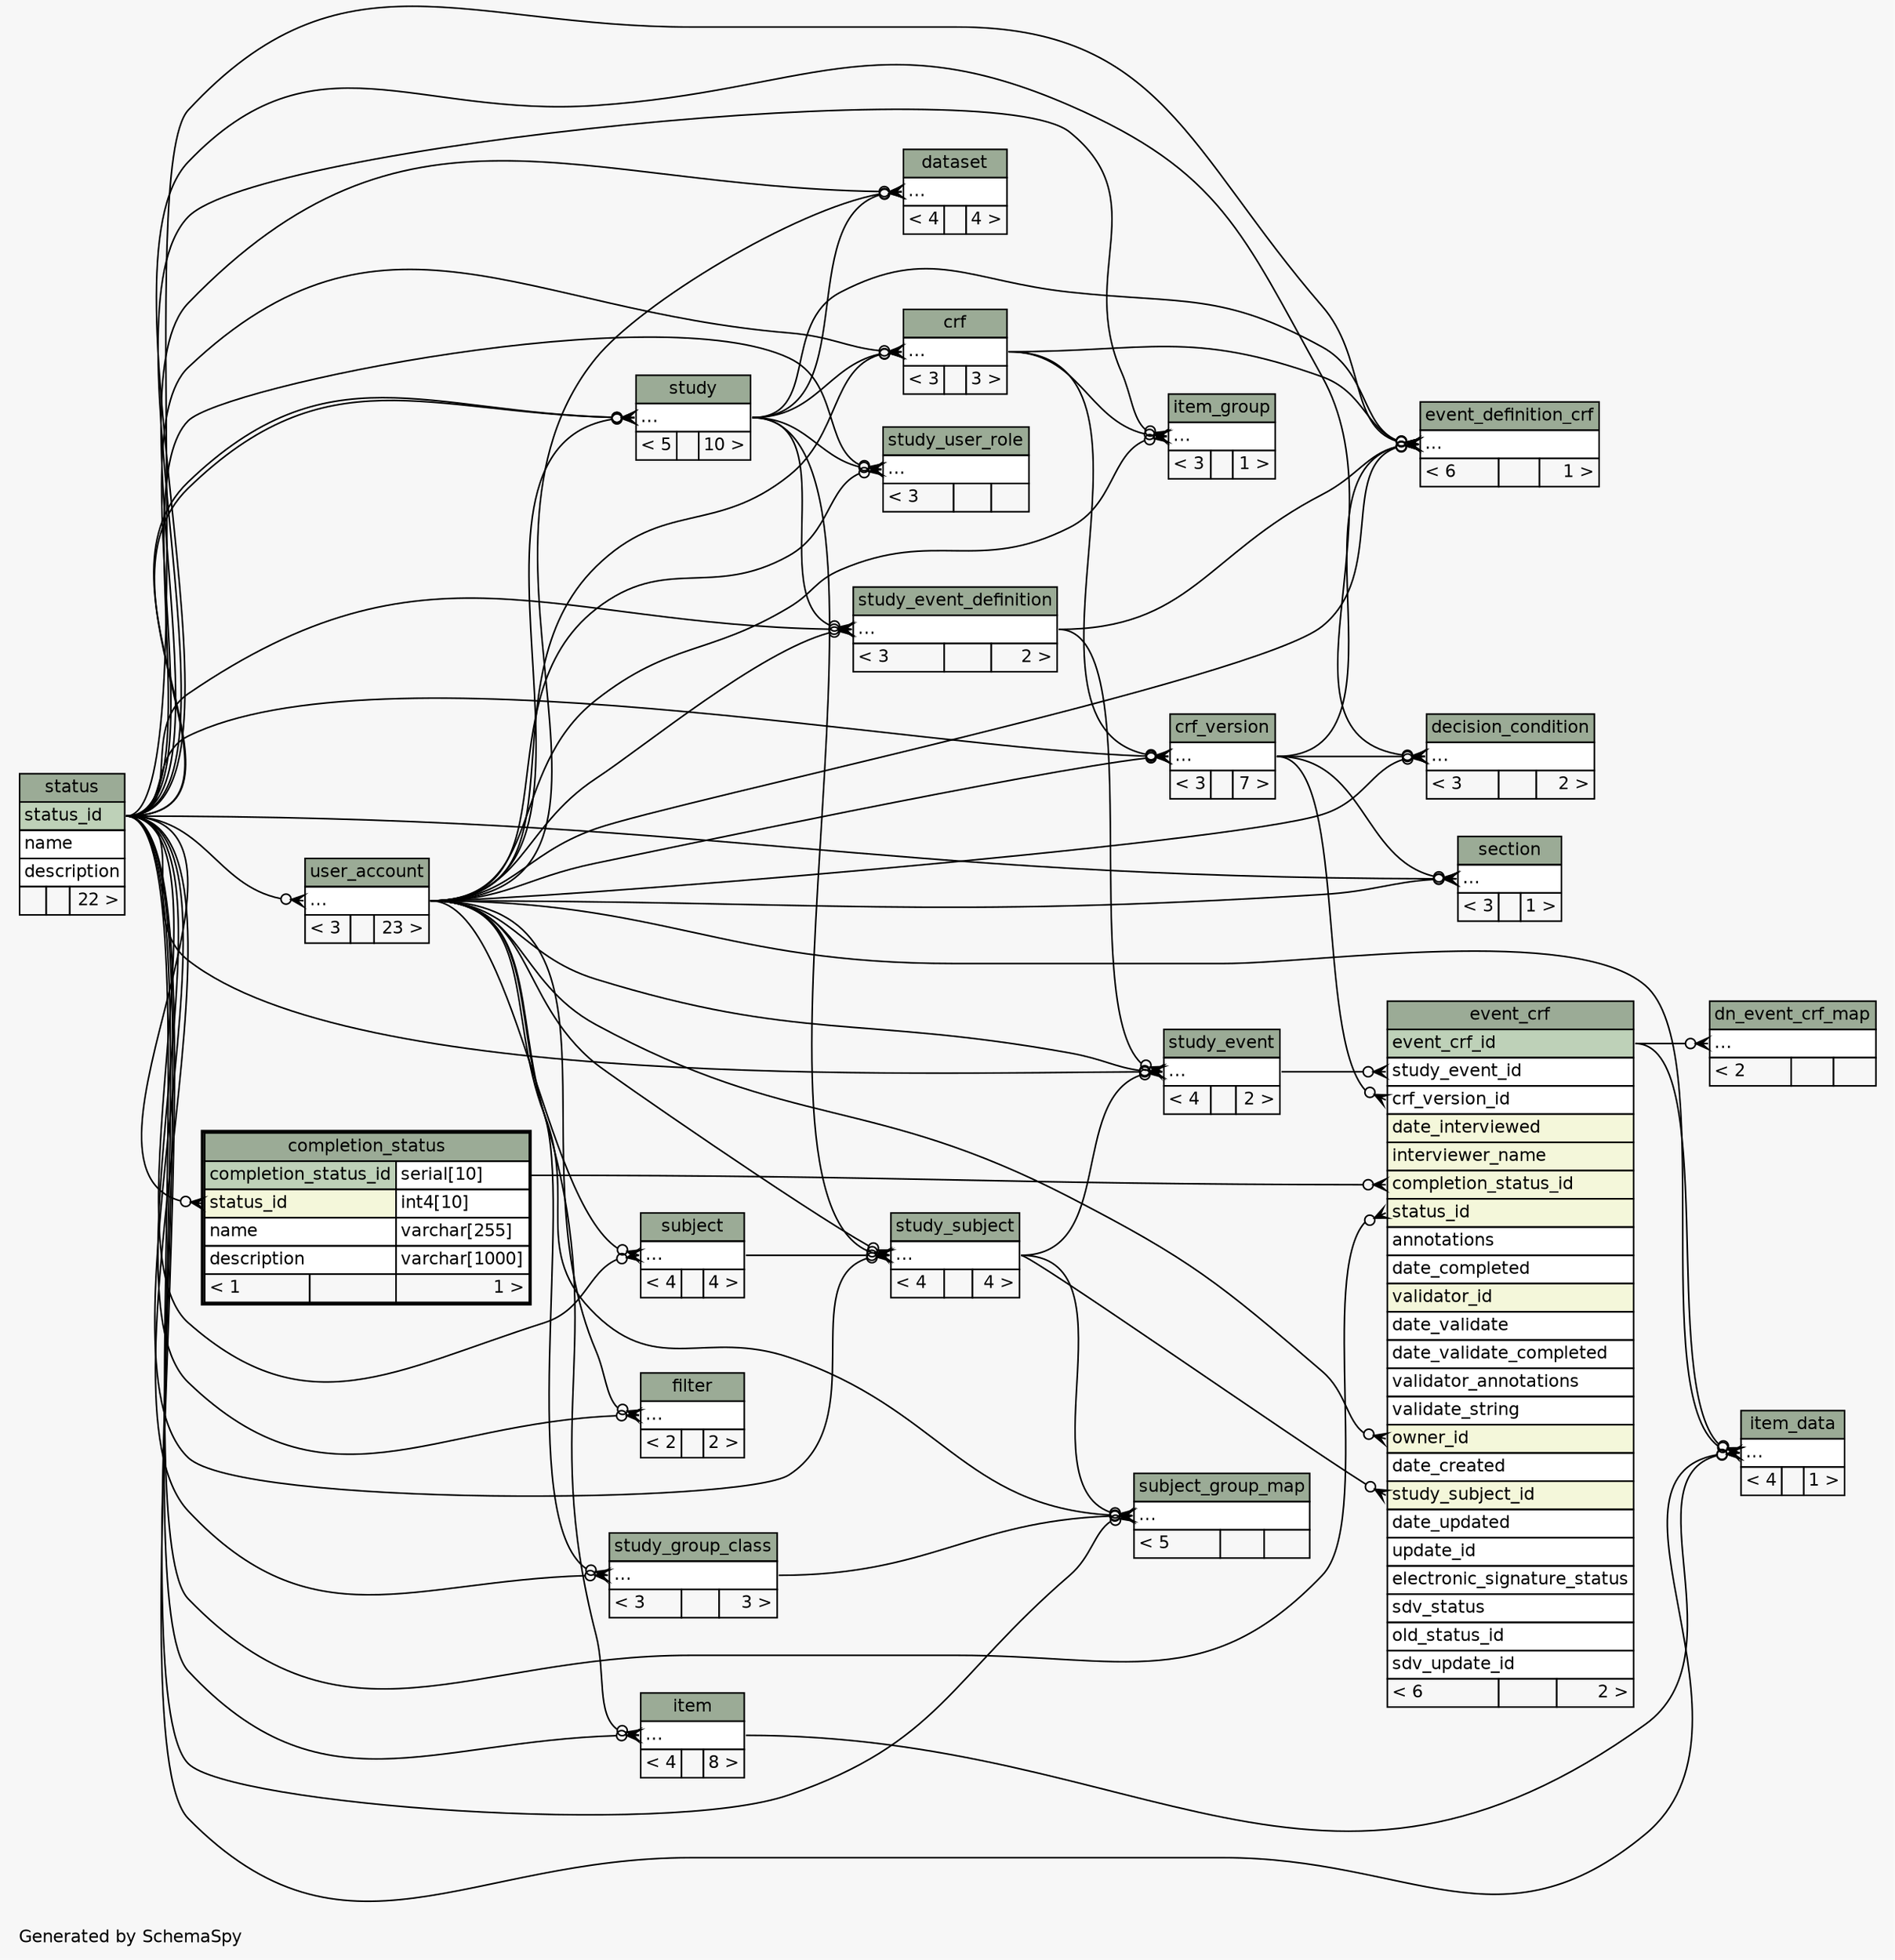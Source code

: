 // dot 2.28.0 on Windows Vista 6.0
// SchemaSpy rev 590
digraph "twoDegreesRelationshipsDiagram" {
  graph [
    rankdir="RL"
    bgcolor="#f7f7f7"
    label="\nGenerated by SchemaSpy"
    labeljust="l"
    nodesep="0.18"
    ranksep="0.46"
    fontname="Helvetica"
    fontsize="11"
  ];
  node [
    fontname="Helvetica"
    fontsize="11"
    shape="plaintext"
  ];
  edge [
    arrowsize="0.8"
  ];
  "completion_status":"status_id":w -> "status":"status_id":e [arrowhead=none dir=back arrowtail=crowodot];
  "crf":"elipses":w -> "user_account":"elipses":e [arrowhead=none dir=back arrowtail=crowodot];
  "crf":"elipses":w -> "study":"elipses":e [arrowhead=none dir=back arrowtail=crowodot];
  "crf":"elipses":w -> "status":"status_id":e [arrowhead=none dir=back arrowtail=crowodot];
  "crf_version":"elipses":w -> "crf":"elipses":e [arrowhead=none dir=back arrowtail=crowodot];
  "crf_version":"elipses":w -> "user_account":"elipses":e [arrowhead=none dir=back arrowtail=crowodot];
  "crf_version":"elipses":w -> "status":"status_id":e [arrowhead=none dir=back arrowtail=crowodot];
  "dataset":"elipses":w -> "user_account":"elipses":e [arrowhead=none dir=back arrowtail=crowodot];
  "dataset":"elipses":w -> "status":"status_id":e [arrowhead=none dir=back arrowtail=crowodot];
  "dataset":"elipses":w -> "study":"elipses":e [arrowhead=none dir=back arrowtail=crowodot];
  "decision_condition":"elipses":w -> "crf_version":"elipses":e [arrowhead=none dir=back arrowtail=crowodot];
  "decision_condition":"elipses":w -> "user_account":"elipses":e [arrowhead=none dir=back arrowtail=crowodot];
  "decision_condition":"elipses":w -> "status":"status_id":e [arrowhead=none dir=back arrowtail=crowodot];
  "dn_event_crf_map":"elipses":w -> "event_crf":"event_crf_id":e [arrowhead=none dir=back arrowtail=crowodot];
  "event_crf":"completion_status_id":w -> "completion_status":"completion_status_id.type":e [arrowhead=none dir=back arrowtail=crowodot];
  "event_crf":"crf_version_id":w -> "crf_version":"elipses":e [arrowhead=none dir=back arrowtail=crowodot];
  "event_crf":"owner_id":w -> "user_account":"elipses":e [arrowhead=none dir=back arrowtail=crowodot];
  "event_crf":"status_id":w -> "status":"status_id":e [arrowhead=none dir=back arrowtail=crowodot];
  "event_crf":"study_event_id":w -> "study_event":"elipses":e [arrowhead=none dir=back arrowtail=crowodot];
  "event_crf":"study_subject_id":w -> "study_subject":"elipses":e [arrowhead=none dir=back arrowtail=crowodot];
  "event_definition_crf":"elipses":w -> "crf":"elipses":e [arrowhead=none dir=back arrowtail=crowodot];
  "event_definition_crf":"elipses":w -> "crf_version":"elipses":e [arrowhead=none dir=back arrowtail=crowodot];
  "event_definition_crf":"elipses":w -> "user_account":"elipses":e [arrowhead=none dir=back arrowtail=crowodot];
  "event_definition_crf":"elipses":w -> "status":"status_id":e [arrowhead=none dir=back arrowtail=crowodot];
  "event_definition_crf":"elipses":w -> "study_event_definition":"elipses":e [arrowhead=none dir=back arrowtail=crowodot];
  "event_definition_crf":"elipses":w -> "study":"elipses":e [arrowhead=none dir=back arrowtail=crowodot];
  "filter":"elipses":w -> "user_account":"elipses":e [arrowhead=none dir=back arrowtail=crowodot];
  "filter":"elipses":w -> "status":"status_id":e [arrowhead=none dir=back arrowtail=crowodot];
  "item":"elipses":w -> "user_account":"elipses":e [arrowhead=none dir=back arrowtail=crowodot];
  "item":"elipses":w -> "status":"status_id":e [arrowhead=none dir=back arrowtail=crowodot];
  "item_data":"elipses":w -> "event_crf":"event_crf_id":e [arrowhead=none dir=back arrowtail=crowodot];
  "item_data":"elipses":w -> "item":"elipses":e [arrowhead=none dir=back arrowtail=crowodot];
  "item_data":"elipses":w -> "user_account":"elipses":e [arrowhead=none dir=back arrowtail=crowodot];
  "item_data":"elipses":w -> "status":"status_id":e [arrowhead=none dir=back arrowtail=crowodot];
  "item_group":"elipses":w -> "crf":"elipses":e [arrowhead=none dir=back arrowtail=crowodot];
  "item_group":"elipses":w -> "user_account":"elipses":e [arrowhead=none dir=back arrowtail=crowodot];
  "item_group":"elipses":w -> "status":"status_id":e [arrowhead=none dir=back arrowtail=crowodot];
  "section":"elipses":w -> "crf_version":"elipses":e [arrowhead=none dir=back arrowtail=crowodot];
  "section":"elipses":w -> "user_account":"elipses":e [arrowhead=none dir=back arrowtail=crowodot];
  "section":"elipses":w -> "status":"status_id":e [arrowhead=none dir=back arrowtail=crowodot];
  "study":"elipses":w -> "status":"status_id":e [arrowhead=none dir=back arrowtail=crowodot];
  "study":"elipses":w -> "user_account":"elipses":e [arrowhead=none dir=back arrowtail=crowodot];
  "study":"elipses":w -> "status":"status_id":e [arrowhead=none dir=back arrowtail=crowodot];
  "study_event":"elipses":w -> "user_account":"elipses":e [arrowhead=none dir=back arrowtail=crowodot];
  "study_event":"elipses":w -> "status":"status_id":e [arrowhead=none dir=back arrowtail=crowodot];
  "study_event":"elipses":w -> "study_event_definition":"elipses":e [arrowhead=none dir=back arrowtail=crowodot];
  "study_event":"elipses":w -> "study_subject":"elipses":e [arrowhead=none dir=back arrowtail=crowodot];
  "study_event_definition":"elipses":w -> "user_account":"elipses":e [arrowhead=none dir=back arrowtail=crowodot];
  "study_event_definition":"elipses":w -> "status":"status_id":e [arrowhead=none dir=back arrowtail=crowodot];
  "study_event_definition":"elipses":w -> "study":"elipses":e [arrowhead=none dir=back arrowtail=crowodot];
  "study_group_class":"elipses":w -> "user_account":"elipses":e [arrowhead=none dir=back arrowtail=crowodot];
  "study_group_class":"elipses":w -> "status":"status_id":e [arrowhead=none dir=back arrowtail=crowodot];
  "study_subject":"elipses":w -> "user_account":"elipses":e [arrowhead=none dir=back arrowtail=crowodot];
  "study_subject":"elipses":w -> "status":"status_id":e [arrowhead=none dir=back arrowtail=crowodot];
  "study_subject":"elipses":w -> "study":"elipses":e [arrowhead=none dir=back arrowtail=crowodot];
  "study_subject":"elipses":w -> "subject":"elipses":e [arrowhead=none dir=back arrowtail=crowodot];
  "study_user_role":"elipses":w -> "user_account":"elipses":e [arrowhead=none dir=back arrowtail=crowodot];
  "study_user_role":"elipses":w -> "status":"status_id":e [arrowhead=none dir=back arrowtail=crowodot];
  "study_user_role":"elipses":w -> "study":"elipses":e [arrowhead=none dir=back arrowtail=crowodot];
  "subject":"elipses":w -> "user_account":"elipses":e [arrowhead=none dir=back arrowtail=crowodot];
  "subject":"elipses":w -> "status":"status_id":e [arrowhead=none dir=back arrowtail=crowodot];
  "subject_group_map":"elipses":w -> "user_account":"elipses":e [arrowhead=none dir=back arrowtail=crowodot];
  "subject_group_map":"elipses":w -> "status":"status_id":e [arrowhead=none dir=back arrowtail=crowodot];
  "subject_group_map":"elipses":w -> "study_group_class":"elipses":e [arrowhead=none dir=back arrowtail=crowodot];
  "subject_group_map":"elipses":w -> "study_subject":"elipses":e [arrowhead=none dir=back arrowtail=crowodot];
  "user_account":"elipses":w -> "status":"status_id":e [arrowhead=none dir=back arrowtail=crowodot];
  "completion_status" [
    label=<
    <TABLE BORDER="2" CELLBORDER="1" CELLSPACING="0" BGCOLOR="#ffffff">
      <TR><TD COLSPAN="3" BGCOLOR="#9bab96" ALIGN="CENTER">completion_status</TD></TR>
      <TR><TD PORT="completion_status_id" COLSPAN="2" BGCOLOR="#bed1b8" ALIGN="LEFT">completion_status_id</TD><TD PORT="completion_status_id.type" ALIGN="LEFT">serial[10]</TD></TR>
      <TR><TD PORT="status_id" COLSPAN="2" BGCOLOR="#f4f7da" ALIGN="LEFT">status_id</TD><TD PORT="status_id.type" ALIGN="LEFT">int4[10]</TD></TR>
      <TR><TD PORT="name" COLSPAN="2" ALIGN="LEFT">name</TD><TD PORT="name.type" ALIGN="LEFT">varchar[255]</TD></TR>
      <TR><TD PORT="description" COLSPAN="2" ALIGN="LEFT">description</TD><TD PORT="description.type" ALIGN="LEFT">varchar[1000]</TD></TR>
      <TR><TD ALIGN="LEFT" BGCOLOR="#f7f7f7">&lt; 1</TD><TD ALIGN="RIGHT" BGCOLOR="#f7f7f7">  </TD><TD ALIGN="RIGHT" BGCOLOR="#f7f7f7">1 &gt;</TD></TR>
    </TABLE>>
    URL="completion_status.html"
    tooltip="completion_status"
  ];
  "crf" [
    label=<
    <TABLE BORDER="0" CELLBORDER="1" CELLSPACING="0" BGCOLOR="#ffffff">
      <TR><TD COLSPAN="3" BGCOLOR="#9bab96" ALIGN="CENTER">crf</TD></TR>
      <TR><TD PORT="elipses" COLSPAN="3" ALIGN="LEFT">...</TD></TR>
      <TR><TD ALIGN="LEFT" BGCOLOR="#f7f7f7">&lt; 3</TD><TD ALIGN="RIGHT" BGCOLOR="#f7f7f7">  </TD><TD ALIGN="RIGHT" BGCOLOR="#f7f7f7">3 &gt;</TD></TR>
    </TABLE>>
    URL="crf.html"
    tooltip="crf"
  ];
  "crf_version" [
    label=<
    <TABLE BORDER="0" CELLBORDER="1" CELLSPACING="0" BGCOLOR="#ffffff">
      <TR><TD COLSPAN="3" BGCOLOR="#9bab96" ALIGN="CENTER">crf_version</TD></TR>
      <TR><TD PORT="elipses" COLSPAN="3" ALIGN="LEFT">...</TD></TR>
      <TR><TD ALIGN="LEFT" BGCOLOR="#f7f7f7">&lt; 3</TD><TD ALIGN="RIGHT" BGCOLOR="#f7f7f7">  </TD><TD ALIGN="RIGHT" BGCOLOR="#f7f7f7">7 &gt;</TD></TR>
    </TABLE>>
    URL="crf_version.html"
    tooltip="crf_version"
  ];
  "dataset" [
    label=<
    <TABLE BORDER="0" CELLBORDER="1" CELLSPACING="0" BGCOLOR="#ffffff">
      <TR><TD COLSPAN="3" BGCOLOR="#9bab96" ALIGN="CENTER">dataset</TD></TR>
      <TR><TD PORT="elipses" COLSPAN="3" ALIGN="LEFT">...</TD></TR>
      <TR><TD ALIGN="LEFT" BGCOLOR="#f7f7f7">&lt; 4</TD><TD ALIGN="RIGHT" BGCOLOR="#f7f7f7">  </TD><TD ALIGN="RIGHT" BGCOLOR="#f7f7f7">4 &gt;</TD></TR>
    </TABLE>>
    URL="dataset.html"
    tooltip="dataset"
  ];
  "decision_condition" [
    label=<
    <TABLE BORDER="0" CELLBORDER="1" CELLSPACING="0" BGCOLOR="#ffffff">
      <TR><TD COLSPAN="3" BGCOLOR="#9bab96" ALIGN="CENTER">decision_condition</TD></TR>
      <TR><TD PORT="elipses" COLSPAN="3" ALIGN="LEFT">...</TD></TR>
      <TR><TD ALIGN="LEFT" BGCOLOR="#f7f7f7">&lt; 3</TD><TD ALIGN="RIGHT" BGCOLOR="#f7f7f7">  </TD><TD ALIGN="RIGHT" BGCOLOR="#f7f7f7">2 &gt;</TD></TR>
    </TABLE>>
    URL="decision_condition.html"
    tooltip="decision_condition"
  ];
  "dn_event_crf_map" [
    label=<
    <TABLE BORDER="0" CELLBORDER="1" CELLSPACING="0" BGCOLOR="#ffffff">
      <TR><TD COLSPAN="3" BGCOLOR="#9bab96" ALIGN="CENTER">dn_event_crf_map</TD></TR>
      <TR><TD PORT="elipses" COLSPAN="3" ALIGN="LEFT">...</TD></TR>
      <TR><TD ALIGN="LEFT" BGCOLOR="#f7f7f7">&lt; 2</TD><TD ALIGN="RIGHT" BGCOLOR="#f7f7f7">  </TD><TD ALIGN="RIGHT" BGCOLOR="#f7f7f7">  </TD></TR>
    </TABLE>>
    URL="dn_event_crf_map.html"
    tooltip="dn_event_crf_map"
  ];
  "event_crf" [
    label=<
    <TABLE BORDER="0" CELLBORDER="1" CELLSPACING="0" BGCOLOR="#ffffff">
      <TR><TD COLSPAN="3" BGCOLOR="#9bab96" ALIGN="CENTER">event_crf</TD></TR>
      <TR><TD PORT="event_crf_id" COLSPAN="3" BGCOLOR="#bed1b8" ALIGN="LEFT">event_crf_id</TD></TR>
      <TR><TD PORT="study_event_id" COLSPAN="3" ALIGN="LEFT">study_event_id</TD></TR>
      <TR><TD PORT="crf_version_id" COLSPAN="3" ALIGN="LEFT">crf_version_id</TD></TR>
      <TR><TD PORT="date_interviewed" COLSPAN="3" BGCOLOR="#f4f7da" ALIGN="LEFT">date_interviewed</TD></TR>
      <TR><TD PORT="interviewer_name" COLSPAN="3" BGCOLOR="#f4f7da" ALIGN="LEFT">interviewer_name</TD></TR>
      <TR><TD PORT="completion_status_id" COLSPAN="3" BGCOLOR="#f4f7da" ALIGN="LEFT">completion_status_id</TD></TR>
      <TR><TD PORT="status_id" COLSPAN="3" BGCOLOR="#f4f7da" ALIGN="LEFT">status_id</TD></TR>
      <TR><TD PORT="annotations" COLSPAN="3" ALIGN="LEFT">annotations</TD></TR>
      <TR><TD PORT="date_completed" COLSPAN="3" ALIGN="LEFT">date_completed</TD></TR>
      <TR><TD PORT="validator_id" COLSPAN="3" BGCOLOR="#f4f7da" ALIGN="LEFT">validator_id</TD></TR>
      <TR><TD PORT="date_validate" COLSPAN="3" ALIGN="LEFT">date_validate</TD></TR>
      <TR><TD PORT="date_validate_completed" COLSPAN="3" ALIGN="LEFT">date_validate_completed</TD></TR>
      <TR><TD PORT="validator_annotations" COLSPAN="3" ALIGN="LEFT">validator_annotations</TD></TR>
      <TR><TD PORT="validate_string" COLSPAN="3" ALIGN="LEFT">validate_string</TD></TR>
      <TR><TD PORT="owner_id" COLSPAN="3" BGCOLOR="#f4f7da" ALIGN="LEFT">owner_id</TD></TR>
      <TR><TD PORT="date_created" COLSPAN="3" ALIGN="LEFT">date_created</TD></TR>
      <TR><TD PORT="study_subject_id" COLSPAN="3" BGCOLOR="#f4f7da" ALIGN="LEFT">study_subject_id</TD></TR>
      <TR><TD PORT="date_updated" COLSPAN="3" ALIGN="LEFT">date_updated</TD></TR>
      <TR><TD PORT="update_id" COLSPAN="3" ALIGN="LEFT">update_id</TD></TR>
      <TR><TD PORT="electronic_signature_status" COLSPAN="3" ALIGN="LEFT">electronic_signature_status</TD></TR>
      <TR><TD PORT="sdv_status" COLSPAN="3" ALIGN="LEFT">sdv_status</TD></TR>
      <TR><TD PORT="old_status_id" COLSPAN="3" ALIGN="LEFT">old_status_id</TD></TR>
      <TR><TD PORT="sdv_update_id" COLSPAN="3" ALIGN="LEFT">sdv_update_id</TD></TR>
      <TR><TD ALIGN="LEFT" BGCOLOR="#f7f7f7">&lt; 6</TD><TD ALIGN="RIGHT" BGCOLOR="#f7f7f7">  </TD><TD ALIGN="RIGHT" BGCOLOR="#f7f7f7">2 &gt;</TD></TR>
    </TABLE>>
    URL="event_crf.html"
    tooltip="event_crf"
  ];
  "event_definition_crf" [
    label=<
    <TABLE BORDER="0" CELLBORDER="1" CELLSPACING="0" BGCOLOR="#ffffff">
      <TR><TD COLSPAN="3" BGCOLOR="#9bab96" ALIGN="CENTER">event_definition_crf</TD></TR>
      <TR><TD PORT="elipses" COLSPAN="3" ALIGN="LEFT">...</TD></TR>
      <TR><TD ALIGN="LEFT" BGCOLOR="#f7f7f7">&lt; 6</TD><TD ALIGN="RIGHT" BGCOLOR="#f7f7f7">  </TD><TD ALIGN="RIGHT" BGCOLOR="#f7f7f7">1 &gt;</TD></TR>
    </TABLE>>
    URL="event_definition_crf.html"
    tooltip="event_definition_crf"
  ];
  "filter" [
    label=<
    <TABLE BORDER="0" CELLBORDER="1" CELLSPACING="0" BGCOLOR="#ffffff">
      <TR><TD COLSPAN="3" BGCOLOR="#9bab96" ALIGN="CENTER">filter</TD></TR>
      <TR><TD PORT="elipses" COLSPAN="3" ALIGN="LEFT">...</TD></TR>
      <TR><TD ALIGN="LEFT" BGCOLOR="#f7f7f7">&lt; 2</TD><TD ALIGN="RIGHT" BGCOLOR="#f7f7f7">  </TD><TD ALIGN="RIGHT" BGCOLOR="#f7f7f7">2 &gt;</TD></TR>
    </TABLE>>
    URL="filter.html"
    tooltip="filter"
  ];
  "item" [
    label=<
    <TABLE BORDER="0" CELLBORDER="1" CELLSPACING="0" BGCOLOR="#ffffff">
      <TR><TD COLSPAN="3" BGCOLOR="#9bab96" ALIGN="CENTER">item</TD></TR>
      <TR><TD PORT="elipses" COLSPAN="3" ALIGN="LEFT">...</TD></TR>
      <TR><TD ALIGN="LEFT" BGCOLOR="#f7f7f7">&lt; 4</TD><TD ALIGN="RIGHT" BGCOLOR="#f7f7f7">  </TD><TD ALIGN="RIGHT" BGCOLOR="#f7f7f7">8 &gt;</TD></TR>
    </TABLE>>
    URL="item.html"
    tooltip="item"
  ];
  "item_data" [
    label=<
    <TABLE BORDER="0" CELLBORDER="1" CELLSPACING="0" BGCOLOR="#ffffff">
      <TR><TD COLSPAN="3" BGCOLOR="#9bab96" ALIGN="CENTER">item_data</TD></TR>
      <TR><TD PORT="elipses" COLSPAN="3" ALIGN="LEFT">...</TD></TR>
      <TR><TD ALIGN="LEFT" BGCOLOR="#f7f7f7">&lt; 4</TD><TD ALIGN="RIGHT" BGCOLOR="#f7f7f7">  </TD><TD ALIGN="RIGHT" BGCOLOR="#f7f7f7">1 &gt;</TD></TR>
    </TABLE>>
    URL="item_data.html"
    tooltip="item_data"
  ];
  "item_group" [
    label=<
    <TABLE BORDER="0" CELLBORDER="1" CELLSPACING="0" BGCOLOR="#ffffff">
      <TR><TD COLSPAN="3" BGCOLOR="#9bab96" ALIGN="CENTER">item_group</TD></TR>
      <TR><TD PORT="elipses" COLSPAN="3" ALIGN="LEFT">...</TD></TR>
      <TR><TD ALIGN="LEFT" BGCOLOR="#f7f7f7">&lt; 3</TD><TD ALIGN="RIGHT" BGCOLOR="#f7f7f7">  </TD><TD ALIGN="RIGHT" BGCOLOR="#f7f7f7">1 &gt;</TD></TR>
    </TABLE>>
    URL="item_group.html"
    tooltip="item_group"
  ];
  "section" [
    label=<
    <TABLE BORDER="0" CELLBORDER="1" CELLSPACING="0" BGCOLOR="#ffffff">
      <TR><TD COLSPAN="3" BGCOLOR="#9bab96" ALIGN="CENTER">section</TD></TR>
      <TR><TD PORT="elipses" COLSPAN="3" ALIGN="LEFT">...</TD></TR>
      <TR><TD ALIGN="LEFT" BGCOLOR="#f7f7f7">&lt; 3</TD><TD ALIGN="RIGHT" BGCOLOR="#f7f7f7">  </TD><TD ALIGN="RIGHT" BGCOLOR="#f7f7f7">1 &gt;</TD></TR>
    </TABLE>>
    URL="section.html"
    tooltip="section"
  ];
  "status" [
    label=<
    <TABLE BORDER="0" CELLBORDER="1" CELLSPACING="0" BGCOLOR="#ffffff">
      <TR><TD COLSPAN="3" BGCOLOR="#9bab96" ALIGN="CENTER">status</TD></TR>
      <TR><TD PORT="status_id" COLSPAN="3" BGCOLOR="#bed1b8" ALIGN="LEFT">status_id</TD></TR>
      <TR><TD PORT="name" COLSPAN="3" ALIGN="LEFT">name</TD></TR>
      <TR><TD PORT="description" COLSPAN="3" ALIGN="LEFT">description</TD></TR>
      <TR><TD ALIGN="LEFT" BGCOLOR="#f7f7f7">  </TD><TD ALIGN="RIGHT" BGCOLOR="#f7f7f7">  </TD><TD ALIGN="RIGHT" BGCOLOR="#f7f7f7">22 &gt;</TD></TR>
    </TABLE>>
    URL="status.html"
    tooltip="status"
  ];
  "study" [
    label=<
    <TABLE BORDER="0" CELLBORDER="1" CELLSPACING="0" BGCOLOR="#ffffff">
      <TR><TD COLSPAN="3" BGCOLOR="#9bab96" ALIGN="CENTER">study</TD></TR>
      <TR><TD PORT="elipses" COLSPAN="3" ALIGN="LEFT">...</TD></TR>
      <TR><TD ALIGN="LEFT" BGCOLOR="#f7f7f7">&lt; 5</TD><TD ALIGN="RIGHT" BGCOLOR="#f7f7f7">  </TD><TD ALIGN="RIGHT" BGCOLOR="#f7f7f7">10 &gt;</TD></TR>
    </TABLE>>
    URL="study.html"
    tooltip="study"
  ];
  "study_event" [
    label=<
    <TABLE BORDER="0" CELLBORDER="1" CELLSPACING="0" BGCOLOR="#ffffff">
      <TR><TD COLSPAN="3" BGCOLOR="#9bab96" ALIGN="CENTER">study_event</TD></TR>
      <TR><TD PORT="elipses" COLSPAN="3" ALIGN="LEFT">...</TD></TR>
      <TR><TD ALIGN="LEFT" BGCOLOR="#f7f7f7">&lt; 4</TD><TD ALIGN="RIGHT" BGCOLOR="#f7f7f7">  </TD><TD ALIGN="RIGHT" BGCOLOR="#f7f7f7">2 &gt;</TD></TR>
    </TABLE>>
    URL="study_event.html"
    tooltip="study_event"
  ];
  "study_event_definition" [
    label=<
    <TABLE BORDER="0" CELLBORDER="1" CELLSPACING="0" BGCOLOR="#ffffff">
      <TR><TD COLSPAN="3" BGCOLOR="#9bab96" ALIGN="CENTER">study_event_definition</TD></TR>
      <TR><TD PORT="elipses" COLSPAN="3" ALIGN="LEFT">...</TD></TR>
      <TR><TD ALIGN="LEFT" BGCOLOR="#f7f7f7">&lt; 3</TD><TD ALIGN="RIGHT" BGCOLOR="#f7f7f7">  </TD><TD ALIGN="RIGHT" BGCOLOR="#f7f7f7">2 &gt;</TD></TR>
    </TABLE>>
    URL="study_event_definition.html"
    tooltip="study_event_definition"
  ];
  "study_group_class" [
    label=<
    <TABLE BORDER="0" CELLBORDER="1" CELLSPACING="0" BGCOLOR="#ffffff">
      <TR><TD COLSPAN="3" BGCOLOR="#9bab96" ALIGN="CENTER">study_group_class</TD></TR>
      <TR><TD PORT="elipses" COLSPAN="3" ALIGN="LEFT">...</TD></TR>
      <TR><TD ALIGN="LEFT" BGCOLOR="#f7f7f7">&lt; 3</TD><TD ALIGN="RIGHT" BGCOLOR="#f7f7f7">  </TD><TD ALIGN="RIGHT" BGCOLOR="#f7f7f7">3 &gt;</TD></TR>
    </TABLE>>
    URL="study_group_class.html"
    tooltip="study_group_class"
  ];
  "study_subject" [
    label=<
    <TABLE BORDER="0" CELLBORDER="1" CELLSPACING="0" BGCOLOR="#ffffff">
      <TR><TD COLSPAN="3" BGCOLOR="#9bab96" ALIGN="CENTER">study_subject</TD></TR>
      <TR><TD PORT="elipses" COLSPAN="3" ALIGN="LEFT">...</TD></TR>
      <TR><TD ALIGN="LEFT" BGCOLOR="#f7f7f7">&lt; 4</TD><TD ALIGN="RIGHT" BGCOLOR="#f7f7f7">  </TD><TD ALIGN="RIGHT" BGCOLOR="#f7f7f7">4 &gt;</TD></TR>
    </TABLE>>
    URL="study_subject.html"
    tooltip="study_subject"
  ];
  "study_user_role" [
    label=<
    <TABLE BORDER="0" CELLBORDER="1" CELLSPACING="0" BGCOLOR="#ffffff">
      <TR><TD COLSPAN="3" BGCOLOR="#9bab96" ALIGN="CENTER">study_user_role</TD></TR>
      <TR><TD PORT="elipses" COLSPAN="3" ALIGN="LEFT">...</TD></TR>
      <TR><TD ALIGN="LEFT" BGCOLOR="#f7f7f7">&lt; 3</TD><TD ALIGN="RIGHT" BGCOLOR="#f7f7f7">  </TD><TD ALIGN="RIGHT" BGCOLOR="#f7f7f7">  </TD></TR>
    </TABLE>>
    URL="study_user_role.html"
    tooltip="study_user_role"
  ];
  "subject" [
    label=<
    <TABLE BORDER="0" CELLBORDER="1" CELLSPACING="0" BGCOLOR="#ffffff">
      <TR><TD COLSPAN="3" BGCOLOR="#9bab96" ALIGN="CENTER">subject</TD></TR>
      <TR><TD PORT="elipses" COLSPAN="3" ALIGN="LEFT">...</TD></TR>
      <TR><TD ALIGN="LEFT" BGCOLOR="#f7f7f7">&lt; 4</TD><TD ALIGN="RIGHT" BGCOLOR="#f7f7f7">  </TD><TD ALIGN="RIGHT" BGCOLOR="#f7f7f7">4 &gt;</TD></TR>
    </TABLE>>
    URL="subject.html"
    tooltip="subject"
  ];
  "subject_group_map" [
    label=<
    <TABLE BORDER="0" CELLBORDER="1" CELLSPACING="0" BGCOLOR="#ffffff">
      <TR><TD COLSPAN="3" BGCOLOR="#9bab96" ALIGN="CENTER">subject_group_map</TD></TR>
      <TR><TD PORT="elipses" COLSPAN="3" ALIGN="LEFT">...</TD></TR>
      <TR><TD ALIGN="LEFT" BGCOLOR="#f7f7f7">&lt; 5</TD><TD ALIGN="RIGHT" BGCOLOR="#f7f7f7">  </TD><TD ALIGN="RIGHT" BGCOLOR="#f7f7f7">  </TD></TR>
    </TABLE>>
    URL="subject_group_map.html"
    tooltip="subject_group_map"
  ];
  "user_account" [
    label=<
    <TABLE BORDER="0" CELLBORDER="1" CELLSPACING="0" BGCOLOR="#ffffff">
      <TR><TD COLSPAN="3" BGCOLOR="#9bab96" ALIGN="CENTER">user_account</TD></TR>
      <TR><TD PORT="elipses" COLSPAN="3" ALIGN="LEFT">...</TD></TR>
      <TR><TD ALIGN="LEFT" BGCOLOR="#f7f7f7">&lt; 3</TD><TD ALIGN="RIGHT" BGCOLOR="#f7f7f7">  </TD><TD ALIGN="RIGHT" BGCOLOR="#f7f7f7">23 &gt;</TD></TR>
    </TABLE>>
    URL="user_account.html"
    tooltip="user_account"
  ];
}
